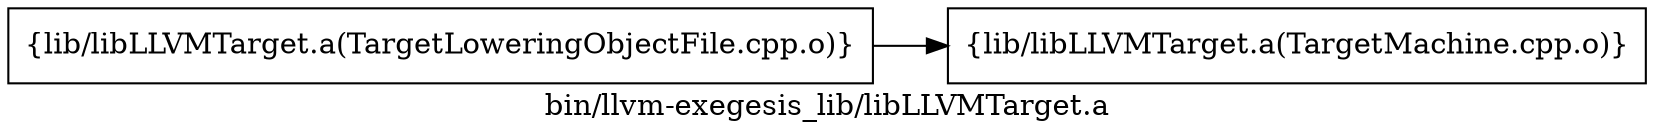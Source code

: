 digraph "bin/llvm-exegesis_lib/libLLVMTarget.a" {
	label="bin/llvm-exegesis_lib/libLLVMTarget.a";
	rankdir=LR;

	Node0x55b45cbb9fd8 [shape=record,shape=box,group=0,label="{lib/libLLVMTarget.a(TargetMachine.cpp.o)}"];
	Node0x55b45cbb9998 [shape=record,shape=box,group=0,label="{lib/libLLVMTarget.a(TargetLoweringObjectFile.cpp.o)}"];
	Node0x55b45cbb9998 -> Node0x55b45cbb9fd8;
}
